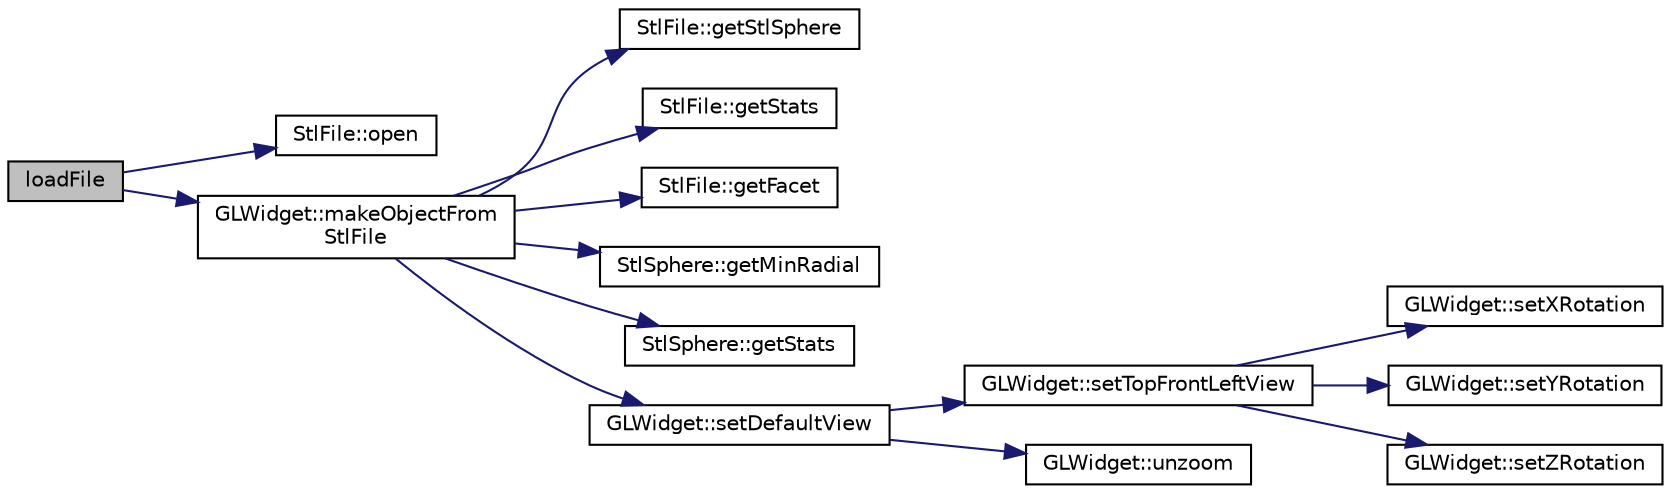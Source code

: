digraph "loadFile"
{
  edge [fontname="Helvetica",fontsize="10",labelfontname="Helvetica",labelfontsize="10"];
  node [fontname="Helvetica",fontsize="10",shape=record];
  rankdir="LR";
  Node1 [label="loadFile",height=0.2,width=0.4,color="black", fillcolor="grey75", style="filled" fontcolor="black"];
  Node1 -> Node2 [color="midnightblue",fontsize="10",style="solid",fontname="Helvetica"];
  Node2 [label="StlFile::open",height=0.2,width=0.4,color="black", fillcolor="white", style="filled",URL="$class_stl_file.html#a0742d9c207a9fa5c8a3f30006e0b7575"];
  Node1 -> Node3 [color="midnightblue",fontsize="10",style="solid",fontname="Helvetica"];
  Node3 [label="GLWidget::makeObjectFrom\lStlFile",height=0.2,width=0.4,color="black", fillcolor="white", style="filled",URL="$class_g_l_widget.html#a5e1bfb876897fd4ccd4f66da72c6f04f"];
  Node3 -> Node4 [color="midnightblue",fontsize="10",style="solid",fontname="Helvetica"];
  Node4 [label="StlFile::getStlSphere",height=0.2,width=0.4,color="black", fillcolor="white", style="filled",URL="$class_stl_file.html#a4bba2dcc21fe11b69702e08bf73660ee"];
  Node3 -> Node5 [color="midnightblue",fontsize="10",style="solid",fontname="Helvetica"];
  Node5 [label="StlFile::getStats",height=0.2,width=0.4,color="black", fillcolor="white", style="filled",URL="$class_stl_file.html#aac260ec468bf0edb102c86fe771cccf5"];
  Node3 -> Node6 [color="midnightblue",fontsize="10",style="solid",fontname="Helvetica"];
  Node6 [label="StlFile::getFacet",height=0.2,width=0.4,color="black", fillcolor="white", style="filled",URL="$class_stl_file.html#a5f853d159cb1e46e9acc622a66c31c22"];
  Node3 -> Node7 [color="midnightblue",fontsize="10",style="solid",fontname="Helvetica"];
  Node7 [label="StlSphere::getMinRadial",height=0.2,width=0.4,color="black", fillcolor="white", style="filled",URL="$class_stl_sphere.html#a2004692523c53610e33d82afd62a1f8a"];
  Node3 -> Node8 [color="midnightblue",fontsize="10",style="solid",fontname="Helvetica"];
  Node8 [label="StlSphere::getStats",height=0.2,width=0.4,color="black", fillcolor="white", style="filled",URL="$class_stl_sphere.html#aa283b2420bc83832593641e9068fbfc3"];
  Node3 -> Node9 [color="midnightblue",fontsize="10",style="solid",fontname="Helvetica"];
  Node9 [label="GLWidget::setDefaultView",height=0.2,width=0.4,color="black", fillcolor="white", style="filled",URL="$class_g_l_widget.html#abd60ba909739823d11b4da402063b6e5"];
  Node9 -> Node10 [color="midnightblue",fontsize="10",style="solid",fontname="Helvetica"];
  Node10 [label="GLWidget::setTopFrontLeftView",height=0.2,width=0.4,color="black", fillcolor="white", style="filled",URL="$class_g_l_widget.html#a89e09d2f1c3732f3bf3dc36334382571"];
  Node10 -> Node11 [color="midnightblue",fontsize="10",style="solid",fontname="Helvetica"];
  Node11 [label="GLWidget::setXRotation",height=0.2,width=0.4,color="black", fillcolor="white", style="filled",URL="$class_g_l_widget.html#a59cabf1708863e82bdfced18dc630e37"];
  Node10 -> Node12 [color="midnightblue",fontsize="10",style="solid",fontname="Helvetica"];
  Node12 [label="GLWidget::setYRotation",height=0.2,width=0.4,color="black", fillcolor="white", style="filled",URL="$class_g_l_widget.html#a38ddca1c05cad19158b0a88b172e857a"];
  Node10 -> Node13 [color="midnightblue",fontsize="10",style="solid",fontname="Helvetica"];
  Node13 [label="GLWidget::setZRotation",height=0.2,width=0.4,color="black", fillcolor="white", style="filled",URL="$class_g_l_widget.html#a6cb4ef9b53294acc68dd22f74cebfbe9"];
  Node9 -> Node14 [color="midnightblue",fontsize="10",style="solid",fontname="Helvetica"];
  Node14 [label="GLWidget::unzoom",height=0.2,width=0.4,color="black", fillcolor="white", style="filled",URL="$class_g_l_widget.html#aa237b3a0b0027c19064ca92640cf9480"];
}
